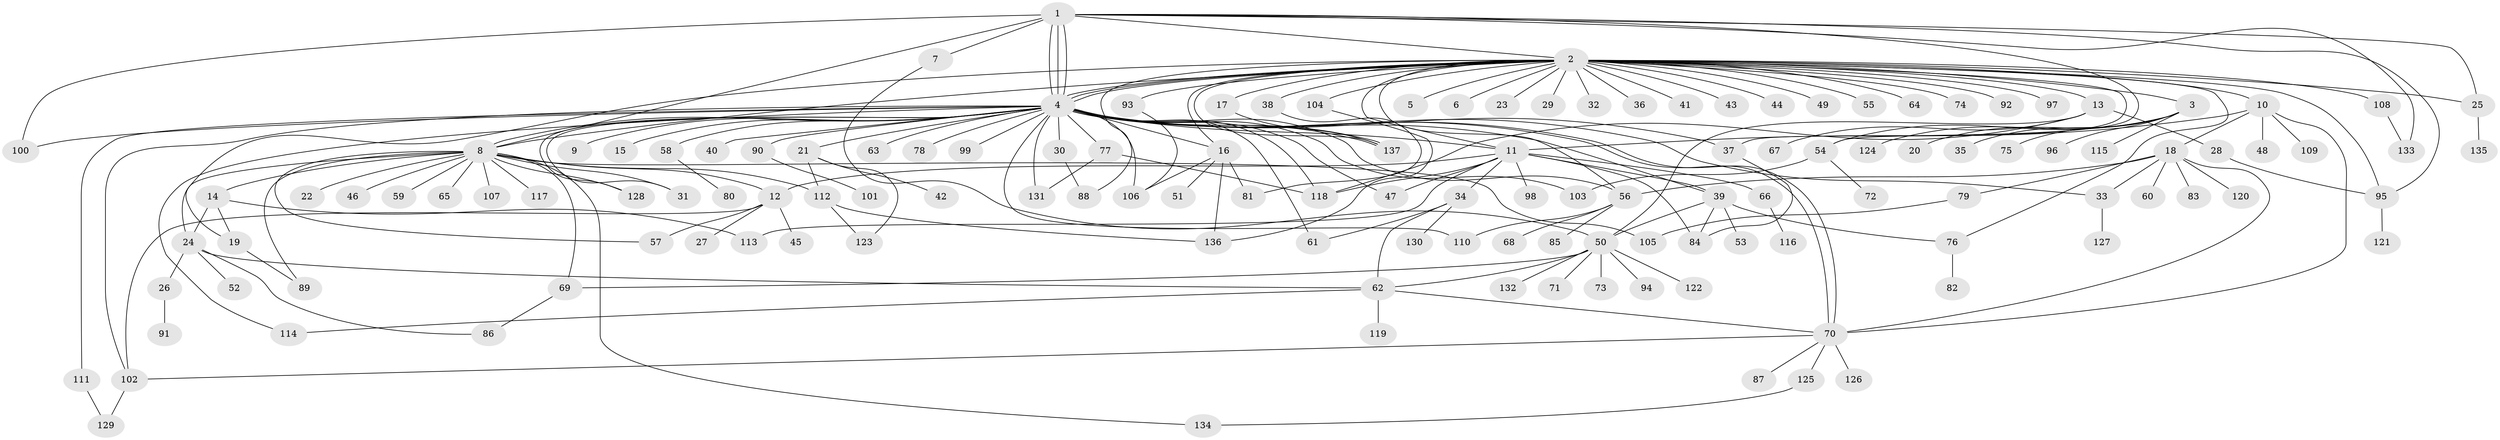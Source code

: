 // coarse degree distribution, {11: 0.019230769230769232, 43: 0.009615384615384616, 35: 0.009615384615384616, 1: 0.5192307692307693, 19: 0.009615384615384616, 5: 0.0673076923076923, 10: 0.009615384615384616, 4: 0.04807692307692308, 2: 0.2403846153846154, 7: 0.009615384615384616, 3: 0.028846153846153848, 8: 0.019230769230769232, 6: 0.009615384615384616}
// Generated by graph-tools (version 1.1) at 2025/23/03/03/25 07:23:49]
// undirected, 137 vertices, 203 edges
graph export_dot {
graph [start="1"]
  node [color=gray90,style=filled];
  1;
  2;
  3;
  4;
  5;
  6;
  7;
  8;
  9;
  10;
  11;
  12;
  13;
  14;
  15;
  16;
  17;
  18;
  19;
  20;
  21;
  22;
  23;
  24;
  25;
  26;
  27;
  28;
  29;
  30;
  31;
  32;
  33;
  34;
  35;
  36;
  37;
  38;
  39;
  40;
  41;
  42;
  43;
  44;
  45;
  46;
  47;
  48;
  49;
  50;
  51;
  52;
  53;
  54;
  55;
  56;
  57;
  58;
  59;
  60;
  61;
  62;
  63;
  64;
  65;
  66;
  67;
  68;
  69;
  70;
  71;
  72;
  73;
  74;
  75;
  76;
  77;
  78;
  79;
  80;
  81;
  82;
  83;
  84;
  85;
  86;
  87;
  88;
  89;
  90;
  91;
  92;
  93;
  94;
  95;
  96;
  97;
  98;
  99;
  100;
  101;
  102;
  103;
  104;
  105;
  106;
  107;
  108;
  109;
  110;
  111;
  112;
  113;
  114;
  115;
  116;
  117;
  118;
  119;
  120;
  121;
  122;
  123;
  124;
  125;
  126;
  127;
  128;
  129;
  130;
  131;
  132;
  133;
  134;
  135;
  136;
  137;
  1 -- 2;
  1 -- 4;
  1 -- 4;
  1 -- 4;
  1 -- 7;
  1 -- 8;
  1 -- 25;
  1 -- 54;
  1 -- 95;
  1 -- 100;
  1 -- 133;
  2 -- 3;
  2 -- 4;
  2 -- 4;
  2 -- 4;
  2 -- 5;
  2 -- 6;
  2 -- 8;
  2 -- 10;
  2 -- 11;
  2 -- 13;
  2 -- 16;
  2 -- 17;
  2 -- 19;
  2 -- 23;
  2 -- 25;
  2 -- 29;
  2 -- 32;
  2 -- 36;
  2 -- 37;
  2 -- 38;
  2 -- 41;
  2 -- 43;
  2 -- 44;
  2 -- 49;
  2 -- 55;
  2 -- 56;
  2 -- 64;
  2 -- 74;
  2 -- 76;
  2 -- 88;
  2 -- 92;
  2 -- 93;
  2 -- 95;
  2 -- 97;
  2 -- 104;
  2 -- 108;
  2 -- 137;
  3 -- 20;
  3 -- 35;
  3 -- 54;
  3 -- 75;
  3 -- 96;
  3 -- 115;
  3 -- 124;
  4 -- 8;
  4 -- 9;
  4 -- 11;
  4 -- 15;
  4 -- 16;
  4 -- 21;
  4 -- 30;
  4 -- 31;
  4 -- 33;
  4 -- 37;
  4 -- 39;
  4 -- 40;
  4 -- 47;
  4 -- 56;
  4 -- 58;
  4 -- 61;
  4 -- 63;
  4 -- 70;
  4 -- 70;
  4 -- 77;
  4 -- 78;
  4 -- 90;
  4 -- 99;
  4 -- 100;
  4 -- 102;
  4 -- 103;
  4 -- 106;
  4 -- 110;
  4 -- 111;
  4 -- 114;
  4 -- 118;
  4 -- 128;
  4 -- 131;
  4 -- 137;
  4 -- 137;
  7 -- 50;
  8 -- 12;
  8 -- 14;
  8 -- 22;
  8 -- 24;
  8 -- 31;
  8 -- 46;
  8 -- 57;
  8 -- 59;
  8 -- 65;
  8 -- 69;
  8 -- 89;
  8 -- 105;
  8 -- 107;
  8 -- 112;
  8 -- 117;
  8 -- 128;
  8 -- 134;
  10 -- 11;
  10 -- 18;
  10 -- 48;
  10 -- 70;
  10 -- 109;
  11 -- 12;
  11 -- 34;
  11 -- 39;
  11 -- 47;
  11 -- 66;
  11 -- 84;
  11 -- 98;
  11 -- 113;
  11 -- 118;
  12 -- 27;
  12 -- 45;
  12 -- 57;
  12 -- 102;
  13 -- 28;
  13 -- 50;
  13 -- 67;
  13 -- 118;
  14 -- 19;
  14 -- 24;
  14 -- 113;
  16 -- 51;
  16 -- 81;
  16 -- 106;
  16 -- 136;
  17 -- 137;
  18 -- 33;
  18 -- 56;
  18 -- 60;
  18 -- 70;
  18 -- 79;
  18 -- 83;
  18 -- 120;
  19 -- 89;
  21 -- 42;
  21 -- 112;
  21 -- 123;
  24 -- 26;
  24 -- 52;
  24 -- 62;
  24 -- 86;
  25 -- 135;
  26 -- 91;
  28 -- 95;
  30 -- 88;
  33 -- 127;
  34 -- 61;
  34 -- 62;
  34 -- 130;
  37 -- 84;
  38 -- 81;
  39 -- 50;
  39 -- 53;
  39 -- 76;
  39 -- 84;
  50 -- 62;
  50 -- 69;
  50 -- 71;
  50 -- 73;
  50 -- 94;
  50 -- 122;
  50 -- 132;
  54 -- 72;
  54 -- 103;
  56 -- 68;
  56 -- 85;
  56 -- 110;
  58 -- 80;
  62 -- 70;
  62 -- 114;
  62 -- 119;
  66 -- 116;
  69 -- 86;
  70 -- 87;
  70 -- 102;
  70 -- 125;
  70 -- 126;
  76 -- 82;
  77 -- 118;
  77 -- 131;
  79 -- 105;
  90 -- 101;
  93 -- 106;
  95 -- 121;
  102 -- 129;
  104 -- 136;
  108 -- 133;
  111 -- 129;
  112 -- 123;
  112 -- 136;
  125 -- 134;
}
